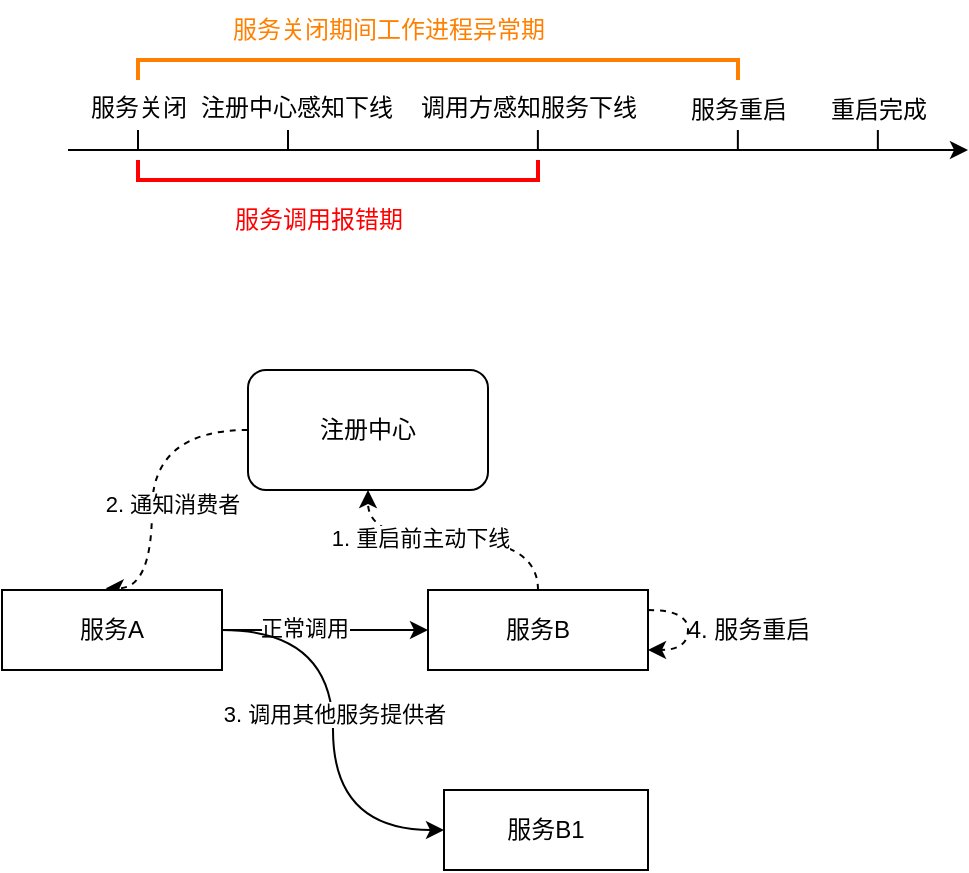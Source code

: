 <mxfile version="20.6.2" type="github">
  <diagram id="z-6PD6wtkomJiJ1vqi9_" name="第 1 页">
    <mxGraphModel dx="813" dy="426" grid="1" gridSize="10" guides="1" tooltips="1" connect="1" arrows="1" fold="1" page="1" pageScale="1" pageWidth="827" pageHeight="1169" math="0" shadow="0">
      <root>
        <mxCell id="0" />
        <mxCell id="1" parent="0" />
        <mxCell id="fGUVQIg6vaNM79vyq9g0-3" value="" style="endArrow=classic;html=1;curved=1;" edge="1" parent="1">
          <mxGeometry width="50" height="50" relative="1" as="geometry">
            <mxPoint x="240" y="290" as="sourcePoint" />
            <mxPoint x="690" y="290" as="targetPoint" />
          </mxGeometry>
        </mxCell>
        <mxCell id="fGUVQIg6vaNM79vyq9g0-9" value="" style="endArrow=none;html=1;curved=1;" edge="1" parent="1">
          <mxGeometry width="50" height="50" relative="1" as="geometry">
            <mxPoint x="275" y="290" as="sourcePoint" />
            <mxPoint x="275" y="280" as="targetPoint" />
          </mxGeometry>
        </mxCell>
        <mxCell id="fGUVQIg6vaNM79vyq9g0-10" value="服务关闭" style="text;html=1;align=center;verticalAlign=middle;resizable=0;points=[];autosize=1;strokeColor=none;fillColor=none;" vertex="1" parent="1">
          <mxGeometry x="240" y="254" width="70" height="30" as="geometry" />
        </mxCell>
        <mxCell id="fGUVQIg6vaNM79vyq9g0-12" value="服务重启" style="text;html=1;align=center;verticalAlign=middle;resizable=0;points=[];autosize=1;strokeColor=none;fillColor=none;" vertex="1" parent="1">
          <mxGeometry x="540" y="255" width="70" height="30" as="geometry" />
        </mxCell>
        <mxCell id="fGUVQIg6vaNM79vyq9g0-20" value="注册中心感知下线" style="text;html=1;align=center;verticalAlign=middle;resizable=0;points=[];autosize=1;strokeColor=none;fillColor=none;" vertex="1" parent="1">
          <mxGeometry x="294" y="254" width="120" height="30" as="geometry" />
        </mxCell>
        <mxCell id="fGUVQIg6vaNM79vyq9g0-22" value="调用方感知服务下线" style="text;html=1;align=center;verticalAlign=middle;resizable=0;points=[];autosize=1;strokeColor=none;fillColor=none;" vertex="1" parent="1">
          <mxGeometry x="405" y="254" width="130" height="30" as="geometry" />
        </mxCell>
        <mxCell id="fGUVQIg6vaNM79vyq9g0-24" value="" style="strokeWidth=2;html=1;shape=mxgraph.flowchart.annotation_1;align=left;pointerEvents=1;rotation=-90;strokeColor=#FF0000;" vertex="1" parent="1">
          <mxGeometry x="370" y="200" width="10" height="200" as="geometry" />
        </mxCell>
        <mxCell id="fGUVQIg6vaNM79vyq9g0-25" value="&lt;font color=&quot;#ff0000&quot;&gt;服务调用报错期&lt;/font&gt;" style="text;html=1;align=center;verticalAlign=middle;resizable=0;points=[];autosize=1;strokeColor=none;fillColor=none;" vertex="1" parent="1">
          <mxGeometry x="310" y="310" width="110" height="30" as="geometry" />
        </mxCell>
        <mxCell id="fGUVQIg6vaNM79vyq9g0-27" value="" style="endArrow=none;html=1;curved=1;" edge="1" parent="1">
          <mxGeometry width="50" height="50" relative="1" as="geometry">
            <mxPoint x="350" y="290" as="sourcePoint" />
            <mxPoint x="350" y="280" as="targetPoint" />
          </mxGeometry>
        </mxCell>
        <mxCell id="fGUVQIg6vaNM79vyq9g0-28" value="" style="endArrow=none;html=1;curved=1;" edge="1" parent="1">
          <mxGeometry width="50" height="50" relative="1" as="geometry">
            <mxPoint x="474.94" y="290" as="sourcePoint" />
            <mxPoint x="474.94" y="280" as="targetPoint" />
          </mxGeometry>
        </mxCell>
        <mxCell id="fGUVQIg6vaNM79vyq9g0-29" value="" style="endArrow=none;html=1;curved=1;" edge="1" parent="1">
          <mxGeometry width="50" height="50" relative="1" as="geometry">
            <mxPoint x="574.93" y="290" as="sourcePoint" />
            <mxPoint x="574.93" y="280" as="targetPoint" />
          </mxGeometry>
        </mxCell>
        <mxCell id="fGUVQIg6vaNM79vyq9g0-31" value="" style="strokeWidth=2;html=1;shape=mxgraph.flowchart.annotation_1;align=left;pointerEvents=1;rotation=90;strokeColor=#FF8000;" vertex="1" parent="1">
          <mxGeometry x="420" y="100" width="10" height="300" as="geometry" />
        </mxCell>
        <mxCell id="fGUVQIg6vaNM79vyq9g0-32" value="重启完成" style="text;html=1;align=center;verticalAlign=middle;resizable=0;points=[];autosize=1;strokeColor=none;fillColor=none;" vertex="1" parent="1">
          <mxGeometry x="610" y="255" width="70" height="30" as="geometry" />
        </mxCell>
        <mxCell id="fGUVQIg6vaNM79vyq9g0-33" value="" style="endArrow=none;html=1;curved=1;" edge="1" parent="1">
          <mxGeometry width="50" height="50" relative="1" as="geometry">
            <mxPoint x="644.93" y="290" as="sourcePoint" />
            <mxPoint x="644.93" y="280" as="targetPoint" />
          </mxGeometry>
        </mxCell>
        <mxCell id="fGUVQIg6vaNM79vyq9g0-34" value="&lt;font color=&quot;#ff8000&quot;&gt;服务关闭期间工作进程异常期&lt;/font&gt;" style="text;html=1;align=center;verticalAlign=middle;resizable=0;points=[];autosize=1;strokeColor=none;fillColor=none;fontColor=#FF0000;" vertex="1" parent="1">
          <mxGeometry x="310" y="215" width="180" height="30" as="geometry" />
        </mxCell>
        <mxCell id="fGUVQIg6vaNM79vyq9g0-59" style="edgeStyle=orthogonalEdgeStyle;curved=1;orthogonalLoop=1;jettySize=auto;html=1;dashed=1;fontColor=#000000;entryX=0.471;entryY=-0.021;entryDx=0;entryDy=0;entryPerimeter=0;" edge="1" parent="1" source="fGUVQIg6vaNM79vyq9g0-36" target="fGUVQIg6vaNM79vyq9g0-56">
          <mxGeometry relative="1" as="geometry">
            <mxPoint x="280" y="490" as="targetPoint" />
            <Array as="points">
              <mxPoint x="282" y="430" />
            </Array>
          </mxGeometry>
        </mxCell>
        <mxCell id="fGUVQIg6vaNM79vyq9g0-60" value="2. 通知消费者" style="edgeLabel;html=1;align=center;verticalAlign=middle;resizable=0;points=[];fontColor=#000000;" vertex="1" connectable="0" parent="fGUVQIg6vaNM79vyq9g0-59">
          <mxGeometry x="0.133" y="10" relative="1" as="geometry">
            <mxPoint as="offset" />
          </mxGeometry>
        </mxCell>
        <mxCell id="fGUVQIg6vaNM79vyq9g0-36" value="&lt;font color=&quot;#000000&quot;&gt;注册中心&lt;/font&gt;" style="rounded=1;whiteSpace=wrap;html=1;strokeColor=#000000;fontColor=#FF8000;" vertex="1" parent="1">
          <mxGeometry x="330" y="400" width="120" height="60" as="geometry" />
        </mxCell>
        <mxCell id="fGUVQIg6vaNM79vyq9g0-50" style="edgeStyle=orthogonalEdgeStyle;curved=1;orthogonalLoop=1;jettySize=auto;html=1;fontColor=#000000;exitX=1;exitY=0.5;exitDx=0;exitDy=0;" edge="1" parent="1" source="fGUVQIg6vaNM79vyq9g0-56" target="fGUVQIg6vaNM79vyq9g0-45">
          <mxGeometry relative="1" as="geometry">
            <mxPoint x="340" y="530" as="sourcePoint" />
          </mxGeometry>
        </mxCell>
        <mxCell id="fGUVQIg6vaNM79vyq9g0-61" value="正常调用" style="edgeLabel;html=1;align=center;verticalAlign=middle;resizable=0;points=[];fontColor=#000000;" vertex="1" connectable="0" parent="fGUVQIg6vaNM79vyq9g0-50">
          <mxGeometry x="-0.211" y="1" relative="1" as="geometry">
            <mxPoint as="offset" />
          </mxGeometry>
        </mxCell>
        <mxCell id="fGUVQIg6vaNM79vyq9g0-51" style="edgeStyle=orthogonalEdgeStyle;curved=1;orthogonalLoop=1;jettySize=auto;html=1;entryX=0;entryY=0.5;entryDx=0;entryDy=0;fontColor=#000000;exitX=1;exitY=0.5;exitDx=0;exitDy=0;" edge="1" parent="1" source="fGUVQIg6vaNM79vyq9g0-56" target="fGUVQIg6vaNM79vyq9g0-46">
          <mxGeometry relative="1" as="geometry">
            <mxPoint x="340" y="530" as="sourcePoint" />
          </mxGeometry>
        </mxCell>
        <mxCell id="fGUVQIg6vaNM79vyq9g0-52" value="3. 调用其他服务提供者" style="edgeLabel;html=1;align=center;verticalAlign=middle;resizable=0;points=[];fontColor=#000000;" vertex="1" connectable="0" parent="fGUVQIg6vaNM79vyq9g0-51">
          <mxGeometry x="-0.074" relative="1" as="geometry">
            <mxPoint as="offset" />
          </mxGeometry>
        </mxCell>
        <mxCell id="fGUVQIg6vaNM79vyq9g0-54" style="edgeStyle=orthogonalEdgeStyle;curved=1;orthogonalLoop=1;jettySize=auto;html=1;entryX=0.5;entryY=1;entryDx=0;entryDy=0;fontColor=#000000;dashed=1;" edge="1" parent="1" source="fGUVQIg6vaNM79vyq9g0-45" target="fGUVQIg6vaNM79vyq9g0-36">
          <mxGeometry relative="1" as="geometry" />
        </mxCell>
        <mxCell id="fGUVQIg6vaNM79vyq9g0-55" value="1. 重启前主动下线" style="edgeLabel;html=1;align=center;verticalAlign=middle;resizable=0;points=[];fontColor=#000000;" vertex="1" connectable="0" parent="fGUVQIg6vaNM79vyq9g0-54">
          <mxGeometry x="0.253" y="-1" relative="1" as="geometry">
            <mxPoint as="offset" />
          </mxGeometry>
        </mxCell>
        <mxCell id="fGUVQIg6vaNM79vyq9g0-57" style="edgeStyle=orthogonalEdgeStyle;curved=1;orthogonalLoop=1;jettySize=auto;html=1;dashed=1;fontColor=#000000;" edge="1" parent="1" source="fGUVQIg6vaNM79vyq9g0-45" target="fGUVQIg6vaNM79vyq9g0-45">
          <mxGeometry relative="1" as="geometry">
            <mxPoint x="540" y="540" as="targetPoint" />
          </mxGeometry>
        </mxCell>
        <mxCell id="fGUVQIg6vaNM79vyq9g0-45" value="服务B" style="rounded=0;whiteSpace=wrap;html=1;strokeColor=#000000;fontColor=#000000;" vertex="1" parent="1">
          <mxGeometry x="420" y="510" width="110" height="40" as="geometry" />
        </mxCell>
        <mxCell id="fGUVQIg6vaNM79vyq9g0-46" value="服务B1" style="rounded=0;whiteSpace=wrap;html=1;strokeColor=#000000;fontColor=#000000;" vertex="1" parent="1">
          <mxGeometry x="428" y="610" width="102" height="40" as="geometry" />
        </mxCell>
        <mxCell id="fGUVQIg6vaNM79vyq9g0-56" value="服务A" style="rounded=0;whiteSpace=wrap;html=1;strokeColor=#000000;fontColor=#000000;" vertex="1" parent="1">
          <mxGeometry x="207" y="510" width="110" height="40" as="geometry" />
        </mxCell>
        <mxCell id="fGUVQIg6vaNM79vyq9g0-58" value="4. 服务重启" style="text;html=1;align=center;verticalAlign=middle;resizable=0;points=[];autosize=1;strokeColor=none;fillColor=none;fontColor=#000000;" vertex="1" parent="1">
          <mxGeometry x="540" y="515" width="80" height="30" as="geometry" />
        </mxCell>
      </root>
    </mxGraphModel>
  </diagram>
</mxfile>
